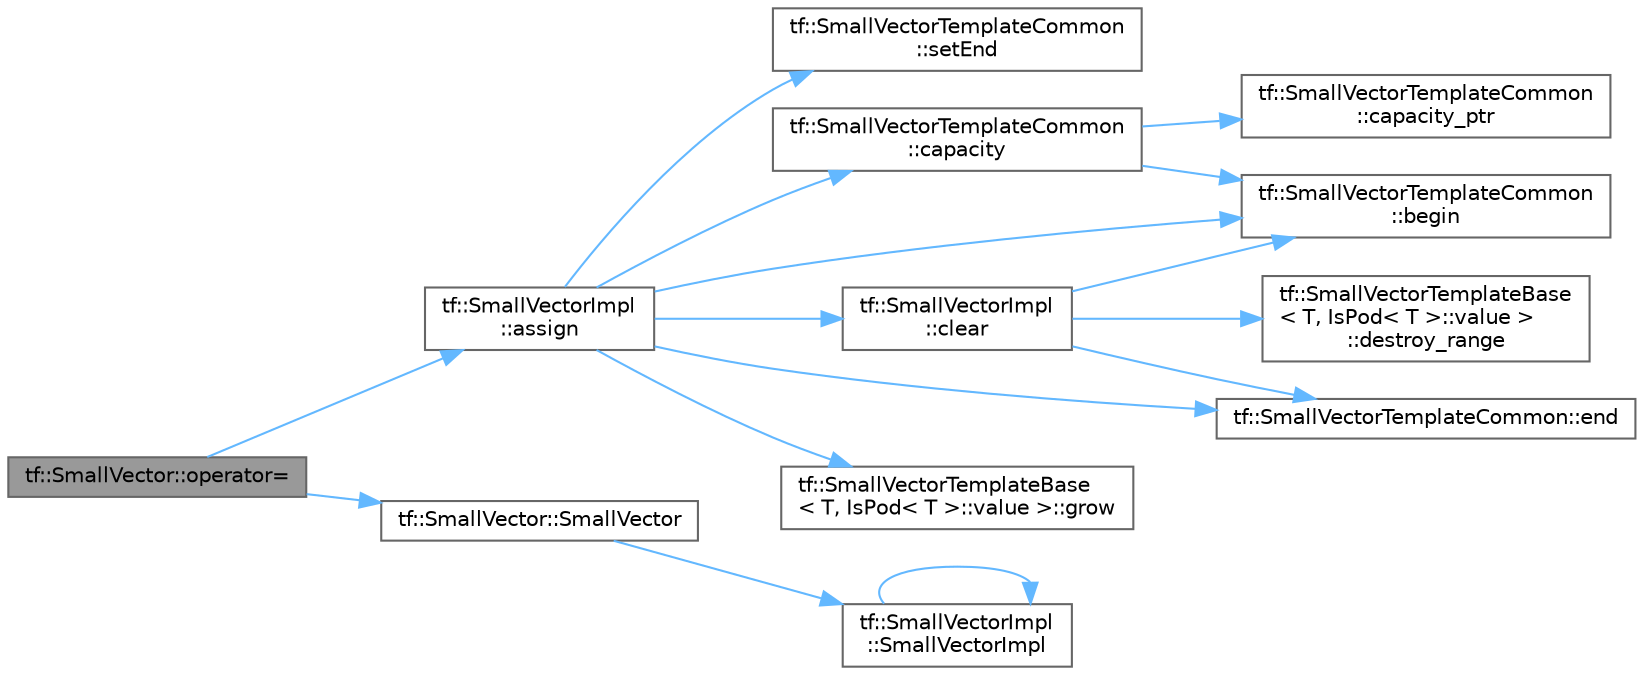 digraph "tf::SmallVector::operator="
{
 // LATEX_PDF_SIZE
  bgcolor="transparent";
  edge [fontname=Helvetica,fontsize=10,labelfontname=Helvetica,labelfontsize=10];
  node [fontname=Helvetica,fontsize=10,shape=box,height=0.2,width=0.4];
  rankdir="LR";
  Node1 [id="Node000001",label="tf::SmallVector::operator=",height=0.2,width=0.4,color="gray40", fillcolor="grey60", style="filled", fontcolor="black",tooltip="replaces the contents with the copy of the contents of an initializer list IL"];
  Node1 -> Node2 [id="edge1_Node000001_Node000002",color="steelblue1",style="solid",tooltip=" "];
  Node2 [id="Node000002",label="tf::SmallVectorImpl\l::assign",height=0.2,width=0.4,color="grey40", fillcolor="white", style="filled",URL="$classtf_1_1_small_vector_impl.html#ac70567cd0a62080782399d6031f42fb3",tooltip=" "];
  Node2 -> Node3 [id="edge2_Node000002_Node000003",color="steelblue1",style="solid",tooltip=" "];
  Node3 [id="Node000003",label="tf::SmallVectorTemplateCommon\l::begin",height=0.2,width=0.4,color="grey40", fillcolor="white", style="filled",URL="$classtf_1_1_small_vector_template_common.html#a5022deed40c9c9f983230c38d99658f4",tooltip=" "];
  Node2 -> Node4 [id="edge3_Node000002_Node000004",color="steelblue1",style="solid",tooltip=" "];
  Node4 [id="Node000004",label="tf::SmallVectorTemplateCommon\l::capacity",height=0.2,width=0.4,color="grey40", fillcolor="white", style="filled",URL="$classtf_1_1_small_vector_template_common.html#a82d552c39834d18a03a5a7f62031aac3",tooltip="Return the total number of elements in the currently allocated buffer."];
  Node4 -> Node3 [id="edge4_Node000004_Node000003",color="steelblue1",style="solid",tooltip=" "];
  Node4 -> Node5 [id="edge5_Node000004_Node000005",color="steelblue1",style="solid",tooltip=" "];
  Node5 [id="Node000005",label="tf::SmallVectorTemplateCommon\l::capacity_ptr",height=0.2,width=0.4,color="grey40", fillcolor="white", style="filled",URL="$classtf_1_1_small_vector_template_common.html#ae101bcc51df9f276a517b7634cc885d0",tooltip=" "];
  Node2 -> Node6 [id="edge6_Node000002_Node000006",color="steelblue1",style="solid",tooltip=" "];
  Node6 [id="Node000006",label="tf::SmallVectorImpl\l::clear",height=0.2,width=0.4,color="grey40", fillcolor="white", style="filled",URL="$classtf_1_1_small_vector_impl.html#a0c4d7c6d68cdab50dd2e263dcb9338a5",tooltip=" "];
  Node6 -> Node3 [id="edge7_Node000006_Node000003",color="steelblue1",style="solid",tooltip=" "];
  Node6 -> Node7 [id="edge8_Node000006_Node000007",color="steelblue1",style="solid",tooltip=" "];
  Node7 [id="Node000007",label="tf::SmallVectorTemplateBase\l\< T, IsPod\< T \>::value \>\l::destroy_range",height=0.2,width=0.4,color="grey40", fillcolor="white", style="filled",URL="$classtf_1_1_small_vector_template_base.html#a00ebcf9e81eed0b433be97131fd3d1d1",tooltip=" "];
  Node6 -> Node8 [id="edge9_Node000006_Node000008",color="steelblue1",style="solid",tooltip=" "];
  Node8 [id="Node000008",label="tf::SmallVectorTemplateCommon::end",height=0.2,width=0.4,color="grey40", fillcolor="white", style="filled",URL="$classtf_1_1_small_vector_template_common.html#a59e18797630dc06cef6c2ae5acf591a0",tooltip=" "];
  Node2 -> Node8 [id="edge10_Node000002_Node000008",color="steelblue1",style="solid",tooltip=" "];
  Node2 -> Node9 [id="edge11_Node000002_Node000009",color="steelblue1",style="solid",tooltip=" "];
  Node9 [id="Node000009",label="tf::SmallVectorTemplateBase\l\< T, IsPod\< T \>::value \>::grow",height=0.2,width=0.4,color="grey40", fillcolor="white", style="filled",URL="$classtf_1_1_small_vector_template_base.html#ab804c48d808741a114c698847860d64c",tooltip=" "];
  Node2 -> Node10 [id="edge12_Node000002_Node000010",color="steelblue1",style="solid",tooltip=" "];
  Node10 [id="Node000010",label="tf::SmallVectorTemplateCommon\l::setEnd",height=0.2,width=0.4,color="grey40", fillcolor="white", style="filled",URL="$classtf_1_1_small_vector_template_common.html#ae5fa1f3af9c829c120fd6ee9be5cf562",tooltip=" "];
  Node1 -> Node11 [id="edge13_Node000001_Node000011",color="steelblue1",style="solid",tooltip=" "];
  Node11 [id="Node000011",label="tf::SmallVector::SmallVector",height=0.2,width=0.4,color="grey40", fillcolor="white", style="filled",URL="$classtf_1_1_small_vector.html#a7948bf82d89a97740fc6ae7eb484a14d",tooltip="constructs an empty vector"];
  Node11 -> Node12 [id="edge14_Node000011_Node000012",color="steelblue1",style="solid",tooltip=" "];
  Node12 [id="Node000012",label="tf::SmallVectorImpl\l::SmallVectorImpl",height=0.2,width=0.4,color="grey40", fillcolor="white", style="filled",URL="$classtf_1_1_small_vector_impl.html#a54467e7ac16f186941e384eb25557830",tooltip=" "];
  Node12 -> Node12 [id="edge15_Node000012_Node000012",color="steelblue1",style="solid",tooltip=" "];
}
